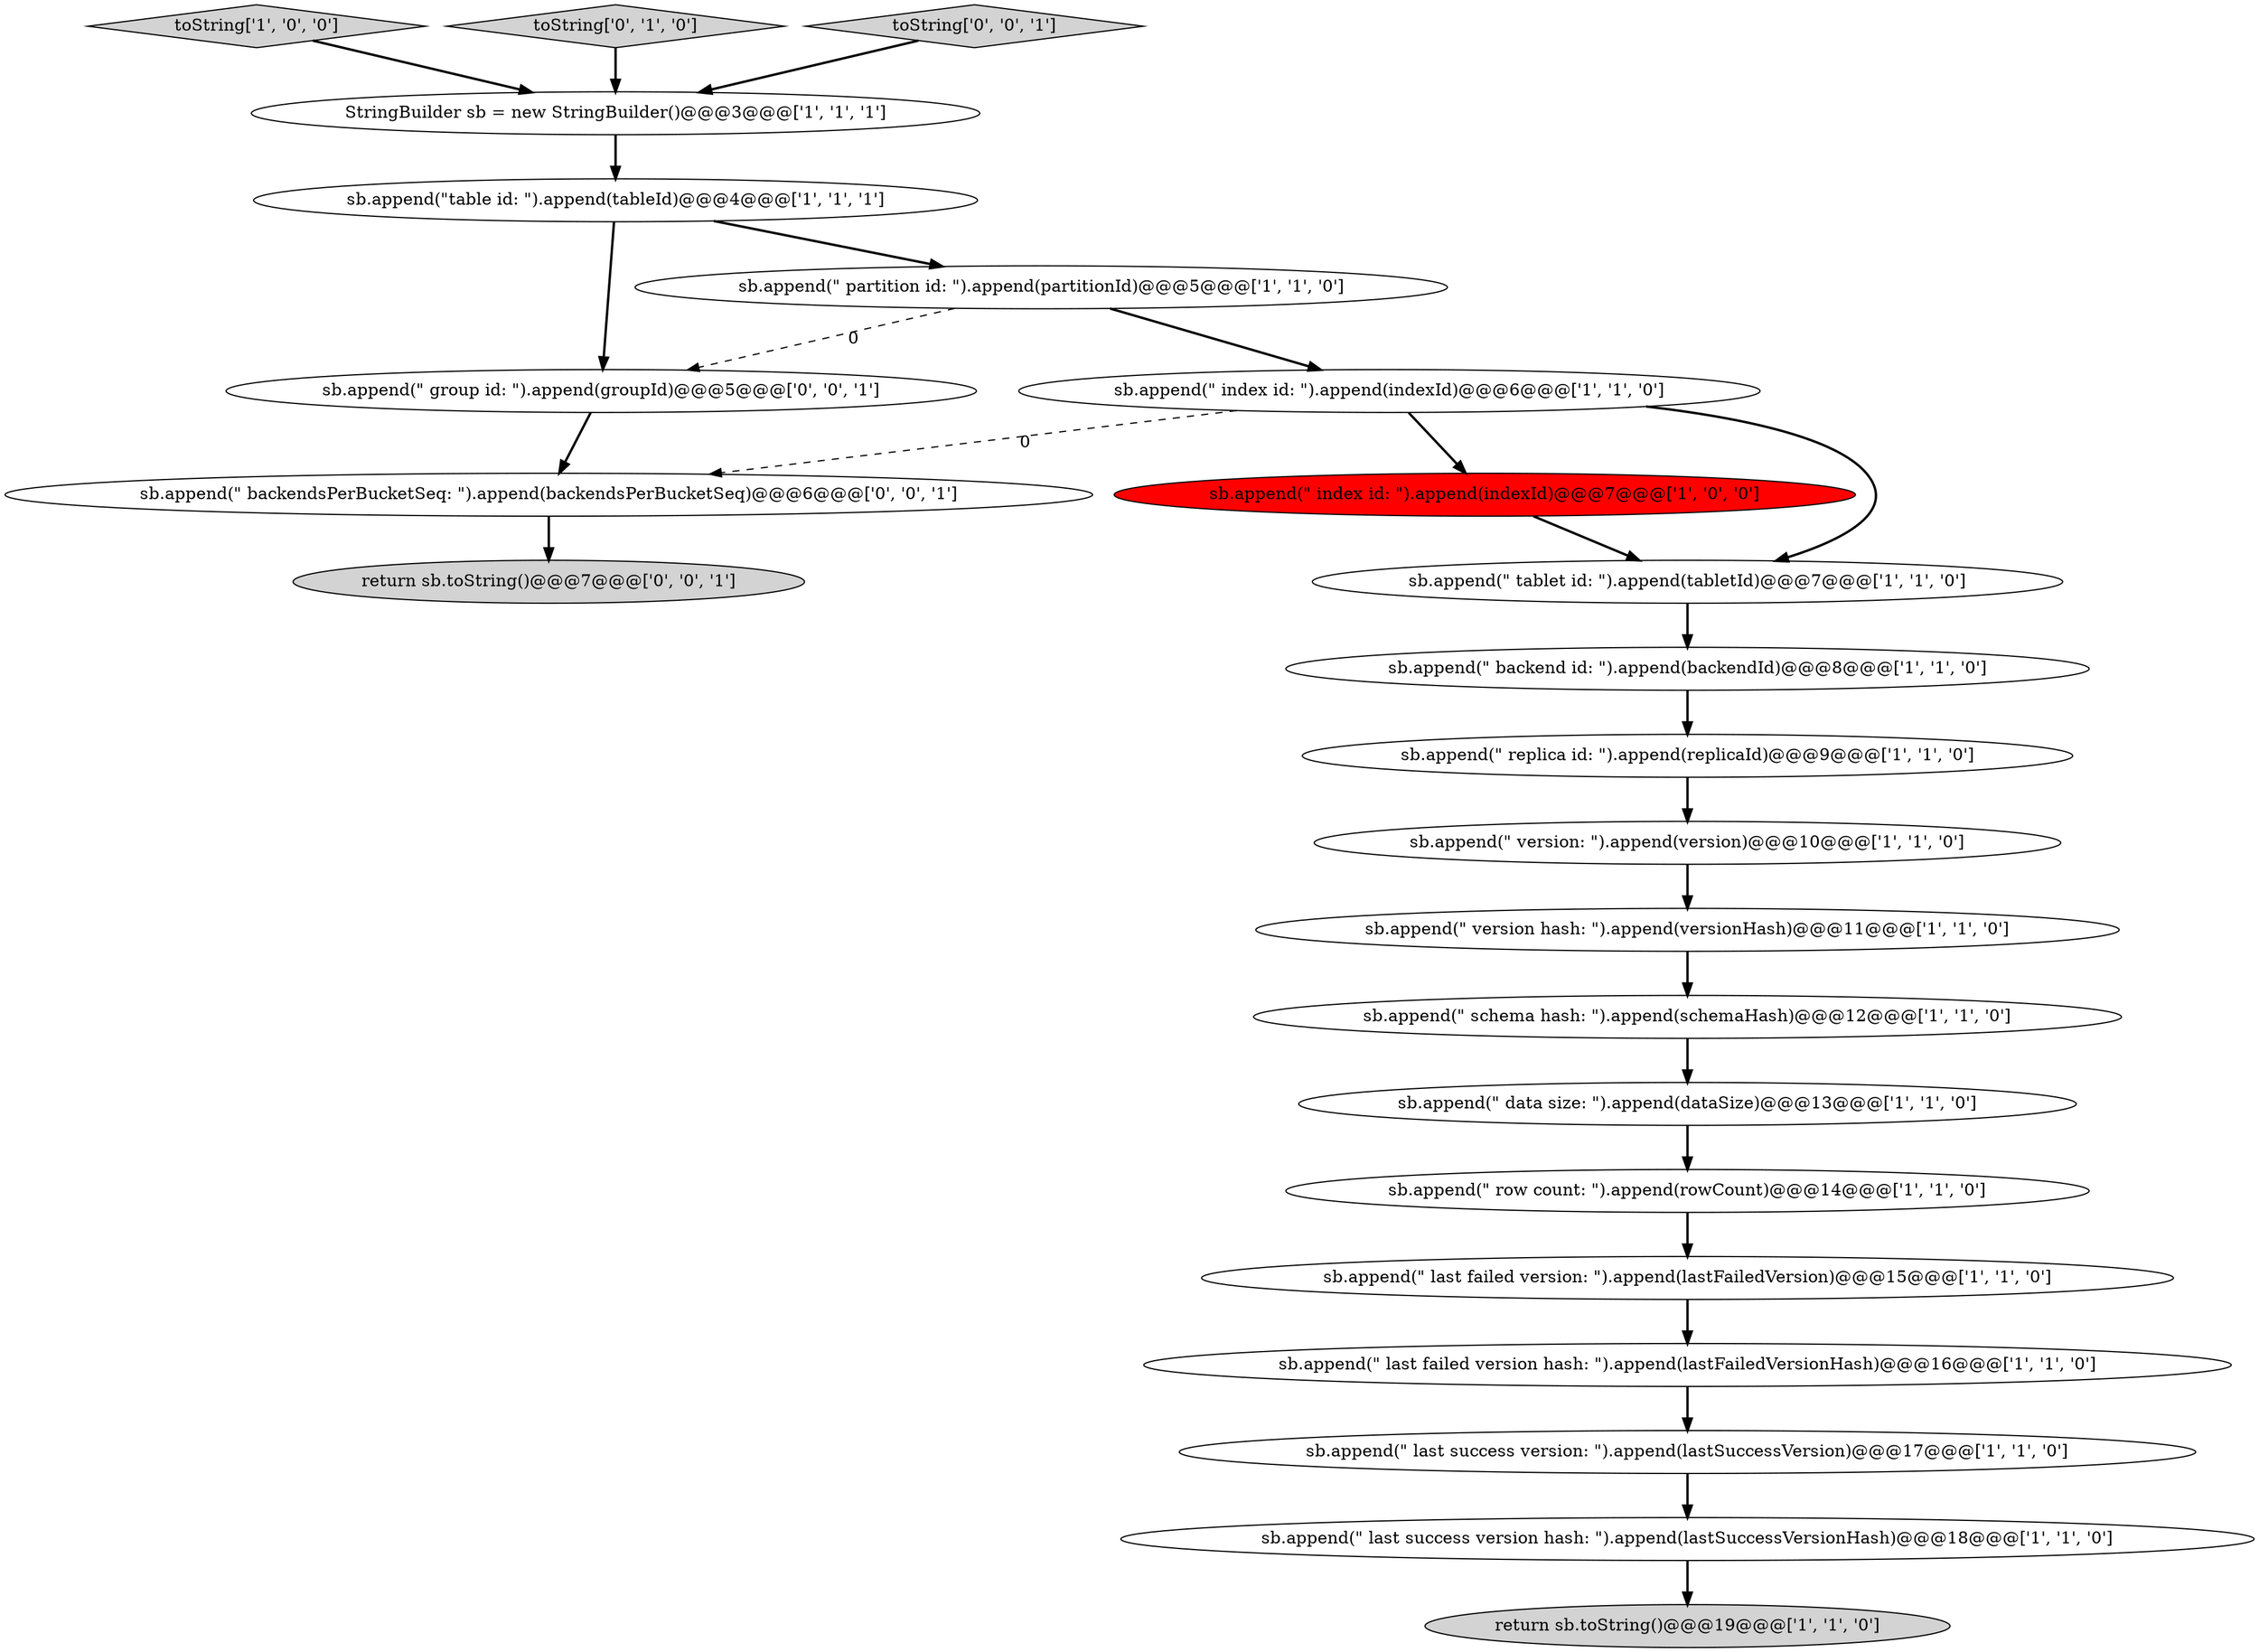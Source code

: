digraph {
16 [style = filled, label = "return sb.toString()@@@19@@@['1', '1', '0']", fillcolor = lightgray, shape = ellipse image = "AAA0AAABBB1BBB"];
23 [style = filled, label = "sb.append(\" backendsPerBucketSeq: \").append(backendsPerBucketSeq)@@@6@@@['0', '0', '1']", fillcolor = white, shape = ellipse image = "AAA0AAABBB3BBB"];
12 [style = filled, label = "sb.append(\" index id: \").append(indexId)@@@6@@@['1', '1', '0']", fillcolor = white, shape = ellipse image = "AAA0AAABBB1BBB"];
11 [style = filled, label = "sb.append(\" last success version hash: \").append(lastSuccessVersionHash)@@@18@@@['1', '1', '0']", fillcolor = white, shape = ellipse image = "AAA0AAABBB1BBB"];
0 [style = filled, label = "sb.append(\" data size: \").append(dataSize)@@@13@@@['1', '1', '0']", fillcolor = white, shape = ellipse image = "AAA0AAABBB1BBB"];
5 [style = filled, label = "sb.append(\" last failed version: \").append(lastFailedVersion)@@@15@@@['1', '1', '0']", fillcolor = white, shape = ellipse image = "AAA0AAABBB1BBB"];
9 [style = filled, label = "sb.append(\" index id: \").append(indexId)@@@7@@@['1', '0', '0']", fillcolor = red, shape = ellipse image = "AAA1AAABBB1BBB"];
18 [style = filled, label = "sb.append(\" backend id: \").append(backendId)@@@8@@@['1', '1', '0']", fillcolor = white, shape = ellipse image = "AAA0AAABBB1BBB"];
1 [style = filled, label = "sb.append(\" replica id: \").append(replicaId)@@@9@@@['1', '1', '0']", fillcolor = white, shape = ellipse image = "AAA0AAABBB1BBB"];
22 [style = filled, label = "sb.append(\" group id: \").append(groupId)@@@5@@@['0', '0', '1']", fillcolor = white, shape = ellipse image = "AAA0AAABBB3BBB"];
10 [style = filled, label = "sb.append(\" row count: \").append(rowCount)@@@14@@@['1', '1', '0']", fillcolor = white, shape = ellipse image = "AAA0AAABBB1BBB"];
7 [style = filled, label = "sb.append(\" version: \").append(version)@@@10@@@['1', '1', '0']", fillcolor = white, shape = ellipse image = "AAA0AAABBB1BBB"];
17 [style = filled, label = "toString['1', '0', '0']", fillcolor = lightgray, shape = diamond image = "AAA0AAABBB1BBB"];
4 [style = filled, label = "sb.append(\" schema hash: \").append(schemaHash)@@@12@@@['1', '1', '0']", fillcolor = white, shape = ellipse image = "AAA0AAABBB1BBB"];
8 [style = filled, label = "sb.append(\" last success version: \").append(lastSuccessVersion)@@@17@@@['1', '1', '0']", fillcolor = white, shape = ellipse image = "AAA0AAABBB1BBB"];
15 [style = filled, label = "sb.append(\"table id: \").append(tableId)@@@4@@@['1', '1', '1']", fillcolor = white, shape = ellipse image = "AAA0AAABBB1BBB"];
14 [style = filled, label = "sb.append(\" last failed version hash: \").append(lastFailedVersionHash)@@@16@@@['1', '1', '0']", fillcolor = white, shape = ellipse image = "AAA0AAABBB1BBB"];
13 [style = filled, label = "sb.append(\" tablet id: \").append(tabletId)@@@7@@@['1', '1', '0']", fillcolor = white, shape = ellipse image = "AAA0AAABBB1BBB"];
19 [style = filled, label = "toString['0', '1', '0']", fillcolor = lightgray, shape = diamond image = "AAA0AAABBB2BBB"];
3 [style = filled, label = "sb.append(\" version hash: \").append(versionHash)@@@11@@@['1', '1', '0']", fillcolor = white, shape = ellipse image = "AAA0AAABBB1BBB"];
2 [style = filled, label = "StringBuilder sb = new StringBuilder()@@@3@@@['1', '1', '1']", fillcolor = white, shape = ellipse image = "AAA0AAABBB1BBB"];
20 [style = filled, label = "return sb.toString()@@@7@@@['0', '0', '1']", fillcolor = lightgray, shape = ellipse image = "AAA0AAABBB3BBB"];
6 [style = filled, label = "sb.append(\" partition id: \").append(partitionId)@@@5@@@['1', '1', '0']", fillcolor = white, shape = ellipse image = "AAA0AAABBB1BBB"];
21 [style = filled, label = "toString['0', '0', '1']", fillcolor = lightgray, shape = diamond image = "AAA0AAABBB3BBB"];
11->16 [style = bold, label=""];
23->20 [style = bold, label=""];
12->23 [style = dashed, label="0"];
15->6 [style = bold, label=""];
19->2 [style = bold, label=""];
5->14 [style = bold, label=""];
12->9 [style = bold, label=""];
1->7 [style = bold, label=""];
3->4 [style = bold, label=""];
22->23 [style = bold, label=""];
6->22 [style = dashed, label="0"];
7->3 [style = bold, label=""];
15->22 [style = bold, label=""];
4->0 [style = bold, label=""];
21->2 [style = bold, label=""];
12->13 [style = bold, label=""];
0->10 [style = bold, label=""];
10->5 [style = bold, label=""];
17->2 [style = bold, label=""];
18->1 [style = bold, label=""];
2->15 [style = bold, label=""];
14->8 [style = bold, label=""];
8->11 [style = bold, label=""];
13->18 [style = bold, label=""];
9->13 [style = bold, label=""];
6->12 [style = bold, label=""];
}
